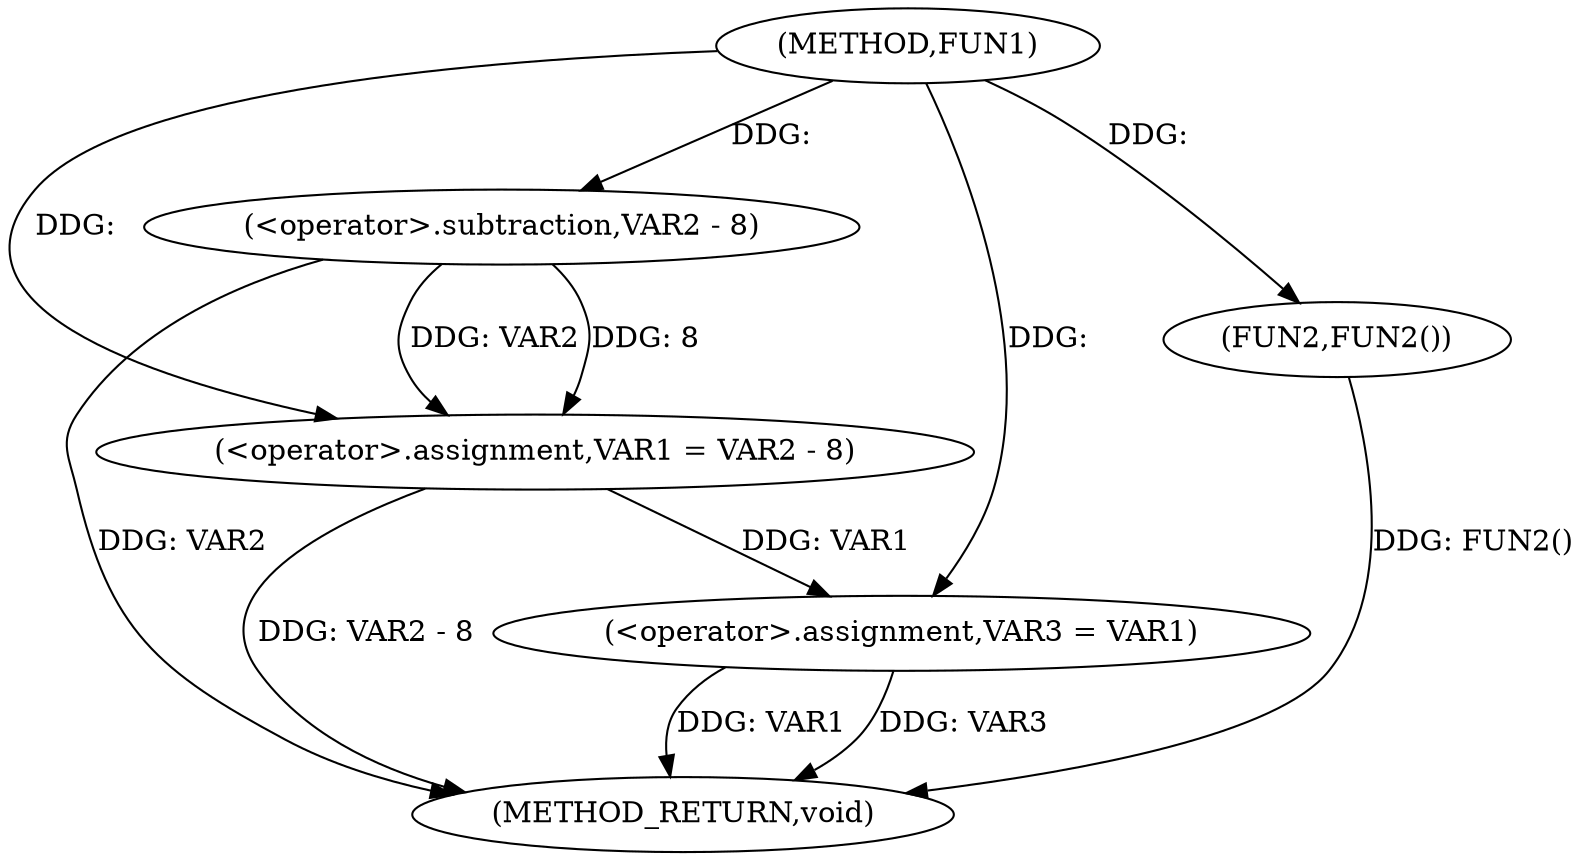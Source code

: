 digraph FUN1 {  
"1000100" [label = "(METHOD,FUN1)" ]
"1000113" [label = "(METHOD_RETURN,void)" ]
"1000104" [label = "(<operator>.assignment,VAR1 = VAR2 - 8)" ]
"1000106" [label = "(<operator>.subtraction,VAR2 - 8)" ]
"1000109" [label = "(<operator>.assignment,VAR3 = VAR1)" ]
"1000112" [label = "(FUN2,FUN2())" ]
  "1000106" -> "1000113"  [ label = "DDG: VAR2"] 
  "1000112" -> "1000113"  [ label = "DDG: FUN2()"] 
  "1000109" -> "1000113"  [ label = "DDG: VAR3"] 
  "1000109" -> "1000113"  [ label = "DDG: VAR1"] 
  "1000104" -> "1000113"  [ label = "DDG: VAR2 - 8"] 
  "1000106" -> "1000104"  [ label = "DDG: VAR2"] 
  "1000106" -> "1000104"  [ label = "DDG: 8"] 
  "1000100" -> "1000104"  [ label = "DDG: "] 
  "1000100" -> "1000106"  [ label = "DDG: "] 
  "1000104" -> "1000109"  [ label = "DDG: VAR1"] 
  "1000100" -> "1000109"  [ label = "DDG: "] 
  "1000100" -> "1000112"  [ label = "DDG: "] 
}
